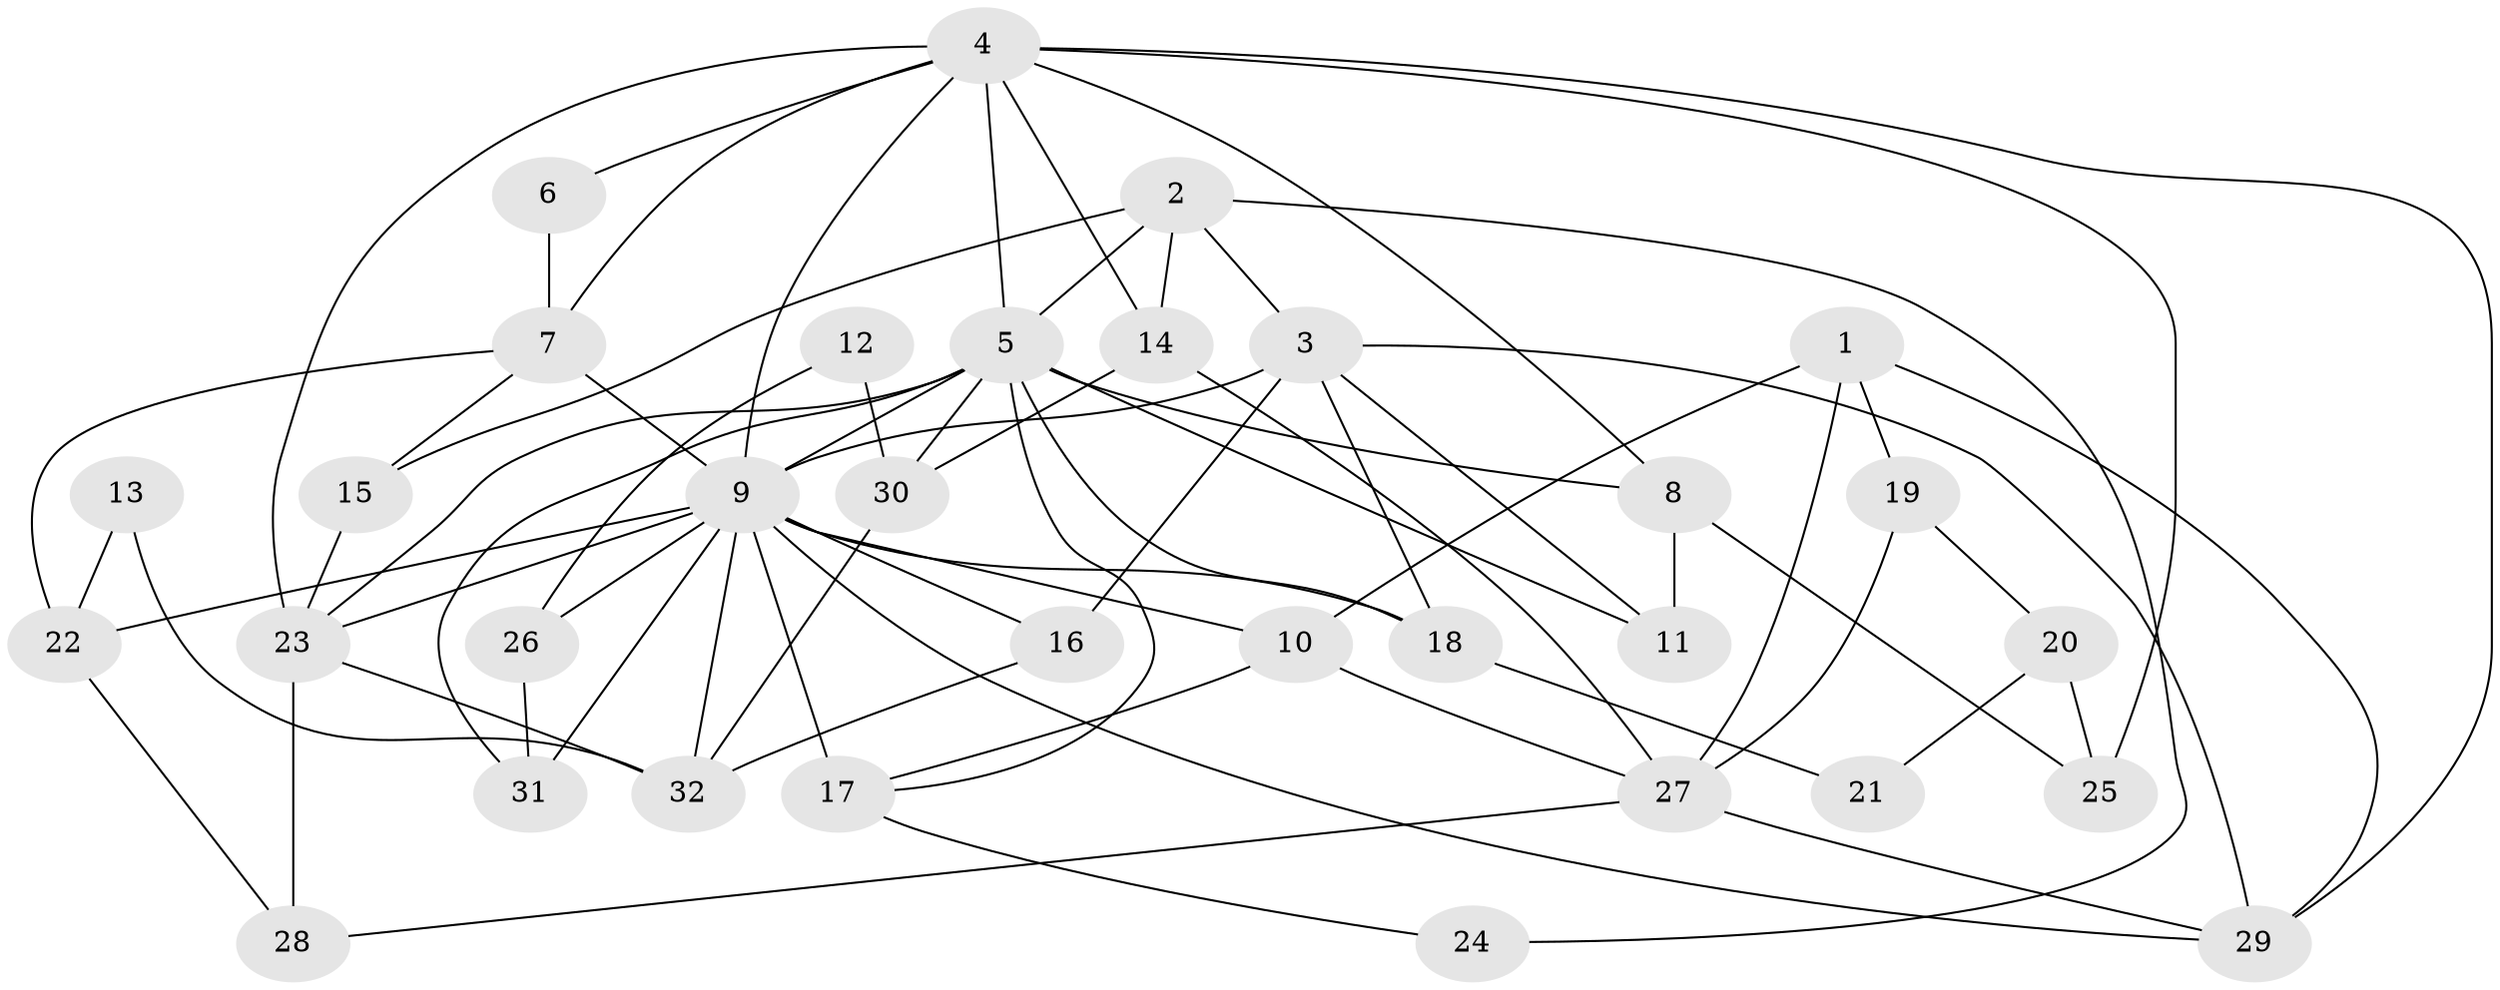 // original degree distribution, {4: 0.2692307692307692, 5: 0.19230769230769232, 2: 0.17307692307692307, 3: 0.21153846153846154, 6: 0.09615384615384616, 7: 0.057692307692307696}
// Generated by graph-tools (version 1.1) at 2025/51/03/04/25 22:51:02]
// undirected, 32 vertices, 70 edges
graph export_dot {
  node [color=gray90,style=filled];
  1;
  2;
  3;
  4;
  5;
  6;
  7;
  8;
  9;
  10;
  11;
  12;
  13;
  14;
  15;
  16;
  17;
  18;
  19;
  20;
  21;
  22;
  23;
  24;
  25;
  26;
  27;
  28;
  29;
  30;
  31;
  32;
  1 -- 10 [weight=1.0];
  1 -- 19 [weight=1.0];
  1 -- 27 [weight=1.0];
  1 -- 29 [weight=1.0];
  2 -- 3 [weight=1.0];
  2 -- 5 [weight=1.0];
  2 -- 14 [weight=1.0];
  2 -- 15 [weight=1.0];
  2 -- 24 [weight=1.0];
  3 -- 9 [weight=2.0];
  3 -- 11 [weight=1.0];
  3 -- 16 [weight=1.0];
  3 -- 18 [weight=1.0];
  3 -- 29 [weight=1.0];
  4 -- 5 [weight=1.0];
  4 -- 6 [weight=1.0];
  4 -- 7 [weight=1.0];
  4 -- 8 [weight=2.0];
  4 -- 9 [weight=3.0];
  4 -- 14 [weight=1.0];
  4 -- 23 [weight=1.0];
  4 -- 25 [weight=2.0];
  4 -- 29 [weight=1.0];
  5 -- 8 [weight=1.0];
  5 -- 9 [weight=2.0];
  5 -- 11 [weight=1.0];
  5 -- 17 [weight=1.0];
  5 -- 18 [weight=1.0];
  5 -- 23 [weight=2.0];
  5 -- 30 [weight=1.0];
  5 -- 31 [weight=1.0];
  6 -- 7 [weight=1.0];
  7 -- 9 [weight=1.0];
  7 -- 15 [weight=1.0];
  7 -- 22 [weight=1.0];
  8 -- 11 [weight=1.0];
  8 -- 25 [weight=1.0];
  9 -- 10 [weight=1.0];
  9 -- 16 [weight=1.0];
  9 -- 17 [weight=2.0];
  9 -- 18 [weight=1.0];
  9 -- 22 [weight=2.0];
  9 -- 23 [weight=1.0];
  9 -- 26 [weight=1.0];
  9 -- 29 [weight=1.0];
  9 -- 31 [weight=2.0];
  9 -- 32 [weight=1.0];
  10 -- 17 [weight=1.0];
  10 -- 27 [weight=1.0];
  12 -- 26 [weight=1.0];
  12 -- 30 [weight=1.0];
  13 -- 22 [weight=1.0];
  13 -- 32 [weight=1.0];
  14 -- 27 [weight=1.0];
  14 -- 30 [weight=1.0];
  15 -- 23 [weight=1.0];
  16 -- 32 [weight=1.0];
  17 -- 24 [weight=1.0];
  18 -- 21 [weight=1.0];
  19 -- 20 [weight=1.0];
  19 -- 27 [weight=1.0];
  20 -- 21 [weight=1.0];
  20 -- 25 [weight=1.0];
  22 -- 28 [weight=1.0];
  23 -- 28 [weight=1.0];
  23 -- 32 [weight=1.0];
  26 -- 31 [weight=1.0];
  27 -- 28 [weight=1.0];
  27 -- 29 [weight=1.0];
  30 -- 32 [weight=1.0];
}
